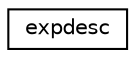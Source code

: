 digraph "Graphical Class Hierarchy"
{
 // LATEX_PDF_SIZE
  edge [fontname="Helvetica",fontsize="10",labelfontname="Helvetica",labelfontsize="10"];
  node [fontname="Helvetica",fontsize="10",shape=record];
  rankdir="LR";
  Node0 [label="expdesc",height=0.2,width=0.4,color="black", fillcolor="white", style="filled",URL="$structexpdesc.html",tooltip=" "];
}
